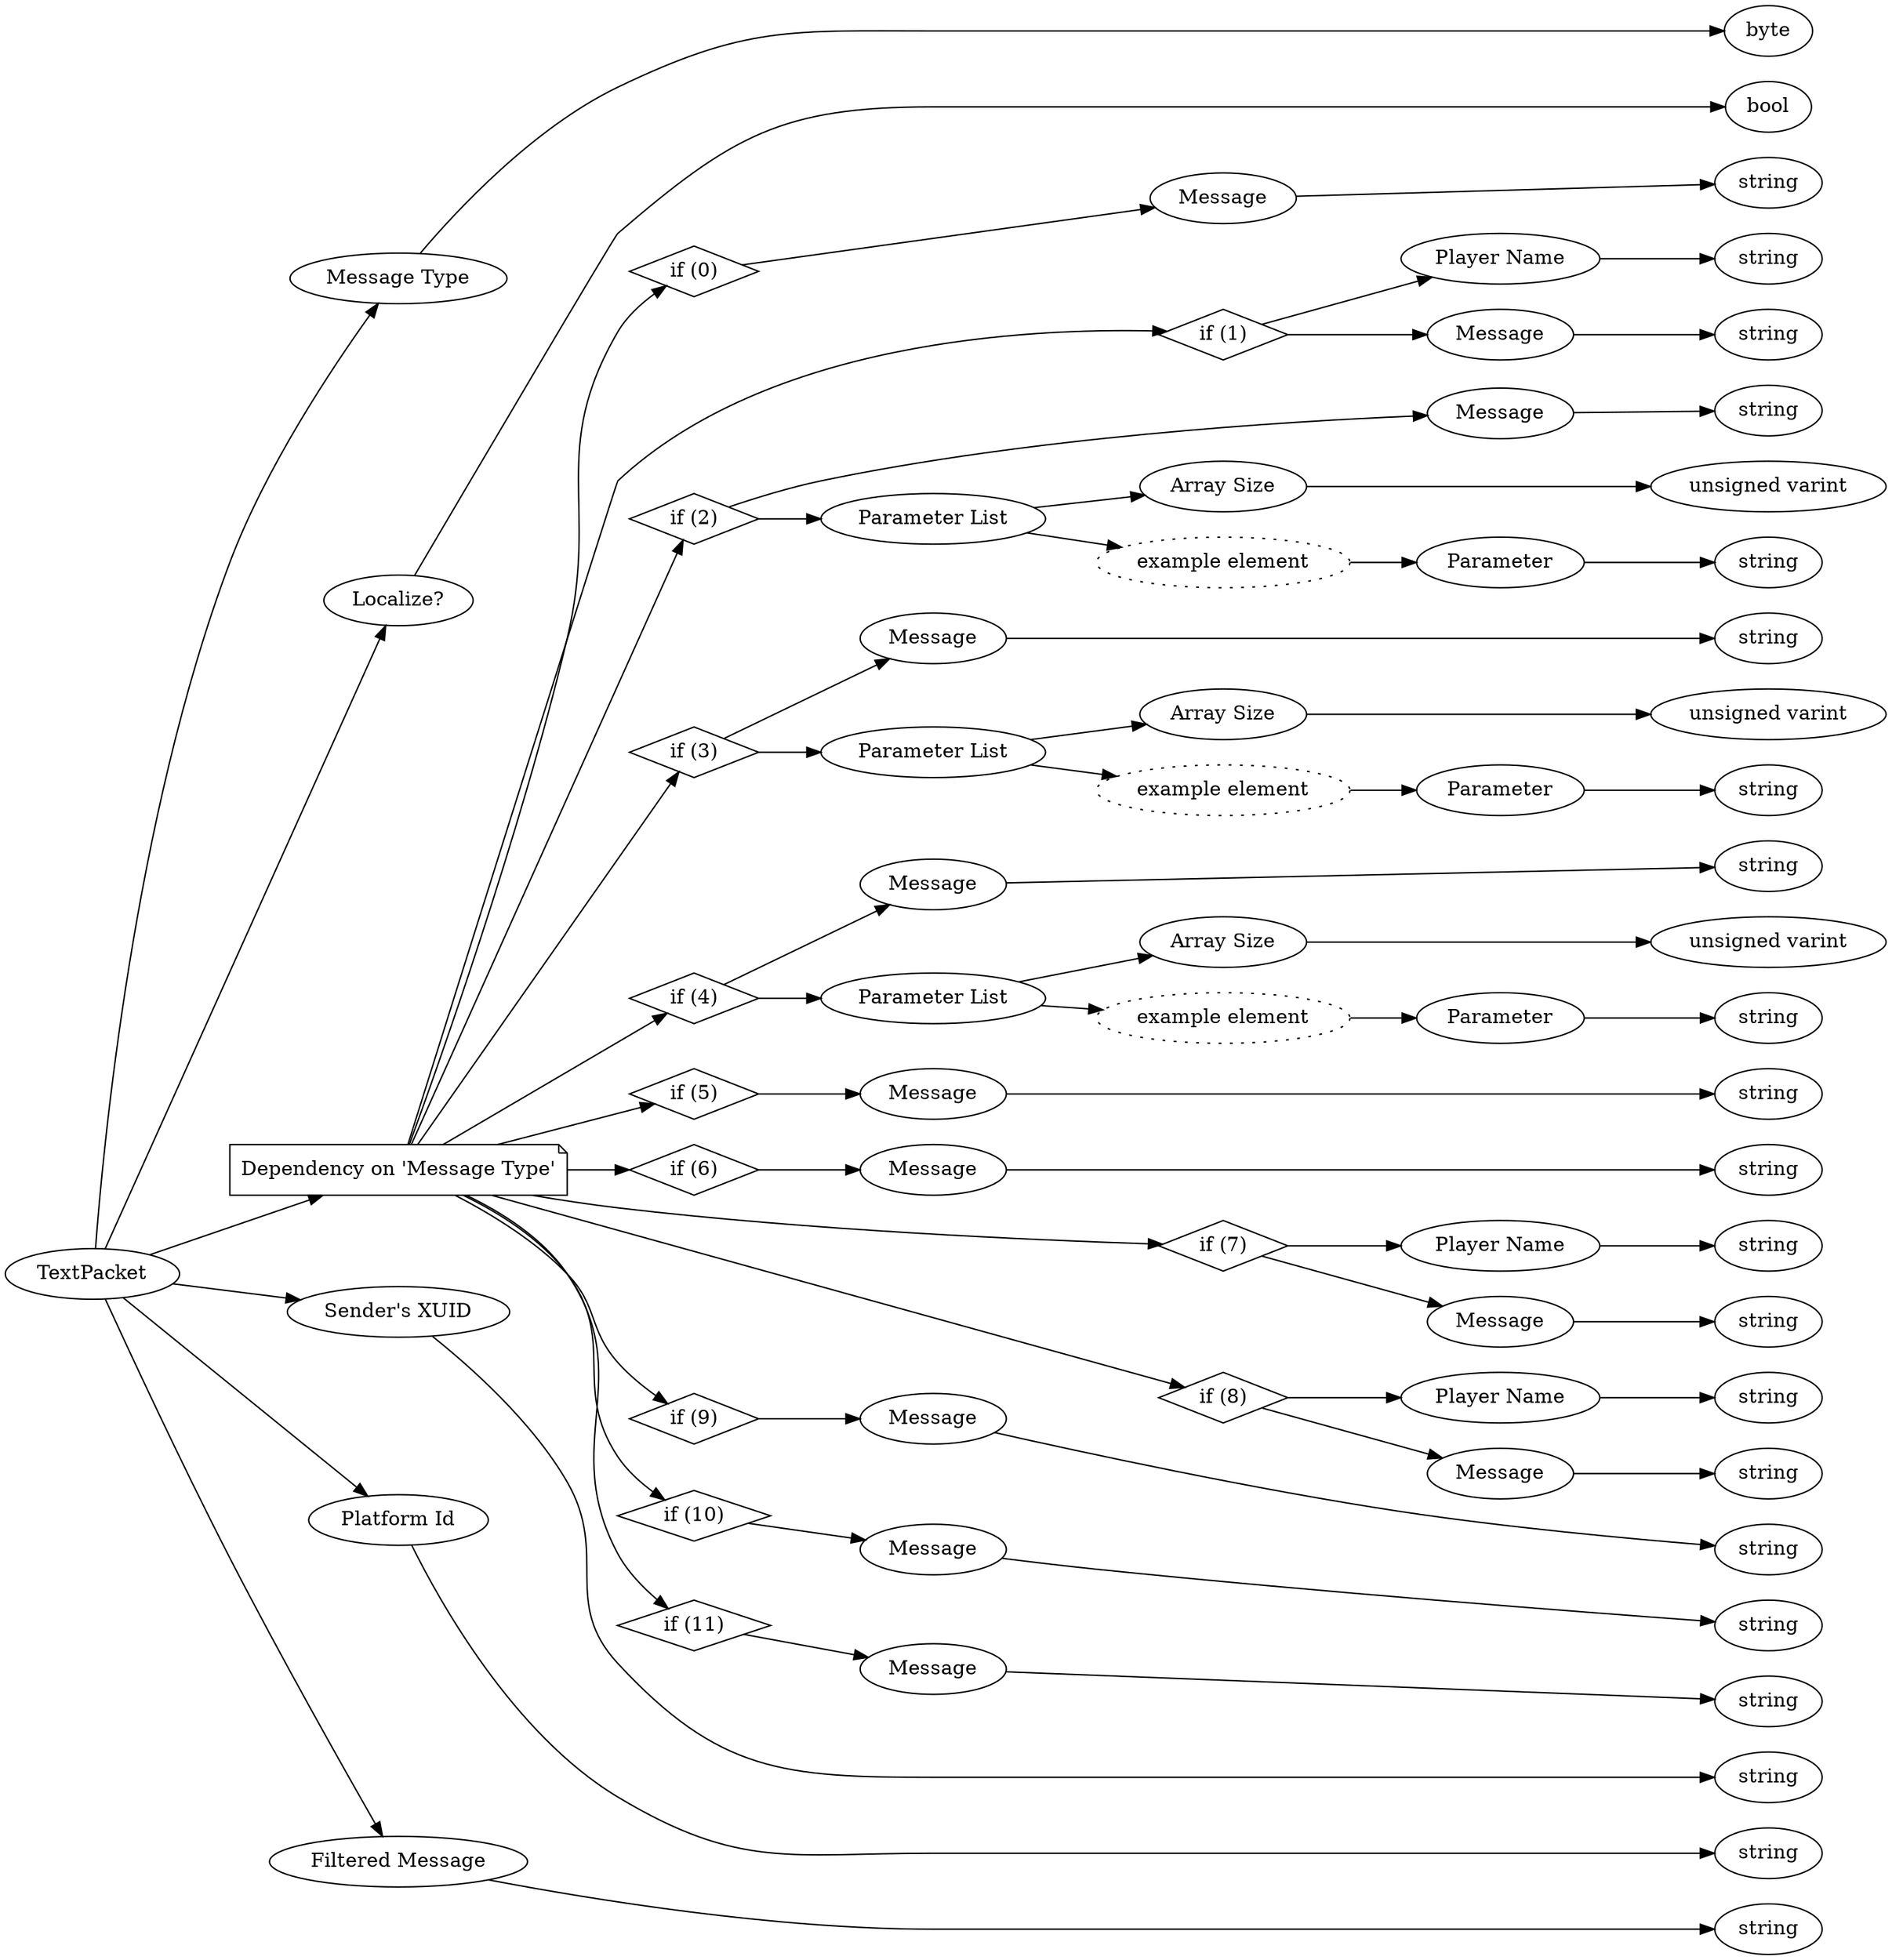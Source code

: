 digraph "TextPacket" {
rankdir = LR
0
0 -> 1
1 -> 2
0 -> 3
3 -> 4
0 -> 5
5 -> 6
6 -> 7
7 -> 8
5 -> 9
9 -> 10
10 -> 11
9 -> 12
12 -> 13
5 -> 14
14 -> 15
15 -> 16
14 -> 17
17 -> 18
18 -> 19
17 -> 20
20 -> 21
21 -> 22
5 -> 23
23 -> 24
24 -> 25
23 -> 26
26 -> 27
27 -> 28
26 -> 29
29 -> 30
30 -> 31
5 -> 32
32 -> 33
33 -> 34
32 -> 35
35 -> 36
36 -> 37
35 -> 38
38 -> 39
39 -> 40
5 -> 41
41 -> 42
42 -> 43
5 -> 44
44 -> 45
45 -> 46
5 -> 47
47 -> 48
48 -> 49
47 -> 50
50 -> 51
5 -> 52
52 -> 53
53 -> 54
52 -> 55
55 -> 56
5 -> 57
57 -> 58
58 -> 59
5 -> 60
60 -> 61
61 -> 62
5 -> 63
63 -> 64
64 -> 65
0 -> 66
66 -> 67
0 -> 68
68 -> 69
0 -> 70
70 -> 71

0 [label="TextPacket",comment="name: \"TextPacket\", typeName: \"\", id: 0, branchId: 9, recurseId: -1, attributes: 0, notes: \"\""];
1 [label="Message Type",comment="name: \"Message Type\", typeName: \"\", id: 1, branchId: 0, recurseId: -1, attributes: 0, notes: \"\""];
2 [label="byte",comment="name: \"byte\", typeName: \"\", id: 2, branchId: 0, recurseId: -1, attributes: 512, notes: \"\""];
3 [label="Localize?",comment="name: \"Localize?\", typeName: \"\", id: 3, branchId: 0, recurseId: -1, attributes: 0, notes: \"\""];
4 [label="bool",comment="name: \"bool\", typeName: \"\", id: 4, branchId: 0, recurseId: -1, attributes: 512, notes: \"\""];
5 [label="Dependency on 'Message Type'",shape=note,comment="name: \"Dependency on 'Message Type'\", typeName: \"\", id: 5, branchId: 0, recurseId: -1, attributes: 2, notes: \"\""];
6 [label="if (0)",shape=diamond,comment="name: \"if (0)\", typeName: \"\", id: 6, branchId: 0, recurseId: -1, attributes: 4, notes: \"\""];
7 [label="Message",comment="name: \"Message\", typeName: \"\", id: 7, branchId: 0, recurseId: -1, attributes: 0, notes: \"\""];
8 [label="string",comment="name: \"string\", typeName: \"\", id: 8, branchId: 0, recurseId: -1, attributes: 512, notes: \"\""];
9 [label="if (1)",shape=diamond,comment="name: \"if (1)\", typeName: \"\", id: 9, branchId: 1, recurseId: -1, attributes: 4, notes: \"\""];
10 [label="Player Name",comment="name: \"Player Name\", typeName: \"\", id: 10, branchId: 0, recurseId: -1, attributes: 0, notes: \"\""];
11 [label="string",comment="name: \"string\", typeName: \"\", id: 11, branchId: 0, recurseId: -1, attributes: 512, notes: \"\""];
12 [label="Message",comment="name: \"Message\", typeName: \"\", id: 12, branchId: 0, recurseId: -1, attributes: 0, notes: \"\""];
13 [label="string",comment="name: \"string\", typeName: \"\", id: 13, branchId: 0, recurseId: -1, attributes: 512, notes: \"\""];
14 [label="if (2)",shape=diamond,comment="name: \"if (2)\", typeName: \"\", id: 14, branchId: 2, recurseId: -1, attributes: 4, notes: \"\""];
15 [label="Message",comment="name: \"Message\", typeName: \"\", id: 15, branchId: 0, recurseId: -1, attributes: 0, notes: \"\""];
16 [label="string",comment="name: \"string\", typeName: \"\", id: 16, branchId: 0, recurseId: -1, attributes: 512, notes: \"\""];
17 [label="Parameter List",comment="name: \"Parameter List\", typeName: \"\", id: 17, branchId: 0, recurseId: -1, attributes: 8, notes: \"\""];
18 [label="Array Size",comment="name: \"Array Size\", typeName: \"\", id: 18, branchId: 0, recurseId: -1, attributes: 0, notes: \"\""];
19 [label="unsigned varint",comment="name: \"unsigned varint\", typeName: \"\", id: 19, branchId: 0, recurseId: -1, attributes: 512, notes: \"\""];
20 [label="example element",style=dotted,comment="name: \"example element\", typeName: \"\", id: 20, branchId: 0, recurseId: -1, attributes: 16, notes: \"\""];
21 [label="Parameter",comment="name: \"Parameter\", typeName: \"\", id: 21, branchId: 0, recurseId: -1, attributes: 0, notes: \"\""];
22 [label="string",comment="name: \"string\", typeName: \"\", id: 22, branchId: 0, recurseId: -1, attributes: 512, notes: \"\""];
23 [label="if (3)",shape=diamond,comment="name: \"if (3)\", typeName: \"\", id: 23, branchId: 3, recurseId: -1, attributes: 4, notes: \"\""];
24 [label="Message",comment="name: \"Message\", typeName: \"\", id: 24, branchId: 0, recurseId: -1, attributes: 0, notes: \"\""];
25 [label="string",comment="name: \"string\", typeName: \"\", id: 25, branchId: 0, recurseId: -1, attributes: 512, notes: \"\""];
26 [label="Parameter List",comment="name: \"Parameter List\", typeName: \"\", id: 26, branchId: 0, recurseId: -1, attributes: 8, notes: \"\""];
27 [label="Array Size",comment="name: \"Array Size\", typeName: \"\", id: 27, branchId: 0, recurseId: -1, attributes: 0, notes: \"\""];
28 [label="unsigned varint",comment="name: \"unsigned varint\", typeName: \"\", id: 28, branchId: 0, recurseId: -1, attributes: 512, notes: \"\""];
29 [label="example element",style=dotted,comment="name: \"example element\", typeName: \"\", id: 29, branchId: 0, recurseId: -1, attributes: 16, notes: \"\""];
30 [label="Parameter",comment="name: \"Parameter\", typeName: \"\", id: 30, branchId: 0, recurseId: -1, attributes: 0, notes: \"\""];
31 [label="string",comment="name: \"string\", typeName: \"\", id: 31, branchId: 0, recurseId: -1, attributes: 512, notes: \"\""];
32 [label="if (4)",shape=diamond,comment="name: \"if (4)\", typeName: \"\", id: 32, branchId: 4, recurseId: -1, attributes: 4, notes: \"\""];
33 [label="Message",comment="name: \"Message\", typeName: \"\", id: 33, branchId: 0, recurseId: -1, attributes: 0, notes: \"\""];
34 [label="string",comment="name: \"string\", typeName: \"\", id: 34, branchId: 0, recurseId: -1, attributes: 512, notes: \"\""];
35 [label="Parameter List",comment="name: \"Parameter List\", typeName: \"\", id: 35, branchId: 0, recurseId: -1, attributes: 8, notes: \"\""];
36 [label="Array Size",comment="name: \"Array Size\", typeName: \"\", id: 36, branchId: 0, recurseId: -1, attributes: 0, notes: \"\""];
37 [label="unsigned varint",comment="name: \"unsigned varint\", typeName: \"\", id: 37, branchId: 0, recurseId: -1, attributes: 512, notes: \"\""];
38 [label="example element",style=dotted,comment="name: \"example element\", typeName: \"\", id: 38, branchId: 0, recurseId: -1, attributes: 16, notes: \"\""];
39 [label="Parameter",comment="name: \"Parameter\", typeName: \"\", id: 39, branchId: 0, recurseId: -1, attributes: 0, notes: \"\""];
40 [label="string",comment="name: \"string\", typeName: \"\", id: 40, branchId: 0, recurseId: -1, attributes: 512, notes: \"\""];
41 [label="if (5)",shape=diamond,comment="name: \"if (5)\", typeName: \"\", id: 41, branchId: 5, recurseId: -1, attributes: 4, notes: \"\""];
42 [label="Message",comment="name: \"Message\", typeName: \"\", id: 42, branchId: 0, recurseId: -1, attributes: 0, notes: \"\""];
43 [label="string",comment="name: \"string\", typeName: \"\", id: 43, branchId: 0, recurseId: -1, attributes: 512, notes: \"\""];
44 [label="if (6)",shape=diamond,comment="name: \"if (6)\", typeName: \"\", id: 44, branchId: 6, recurseId: -1, attributes: 4, notes: \"\""];
45 [label="Message",comment="name: \"Message\", typeName: \"\", id: 45, branchId: 0, recurseId: -1, attributes: 0, notes: \"\""];
46 [label="string",comment="name: \"string\", typeName: \"\", id: 46, branchId: 0, recurseId: -1, attributes: 512, notes: \"\""];
47 [label="if (7)",shape=diamond,comment="name: \"if (7)\", typeName: \"\", id: 47, branchId: 7, recurseId: -1, attributes: 4, notes: \"\""];
48 [label="Player Name",comment="name: \"Player Name\", typeName: \"\", id: 48, branchId: 0, recurseId: -1, attributes: 0, notes: \"\""];
49 [label="string",comment="name: \"string\", typeName: \"\", id: 49, branchId: 0, recurseId: -1, attributes: 512, notes: \"\""];
50 [label="Message",comment="name: \"Message\", typeName: \"\", id: 50, branchId: 0, recurseId: -1, attributes: 0, notes: \"\""];
51 [label="string",comment="name: \"string\", typeName: \"\", id: 51, branchId: 0, recurseId: -1, attributes: 512, notes: \"\""];
52 [label="if (8)",shape=diamond,comment="name: \"if (8)\", typeName: \"\", id: 52, branchId: 8, recurseId: -1, attributes: 4, notes: \"\""];
53 [label="Player Name",comment="name: \"Player Name\", typeName: \"\", id: 53, branchId: 0, recurseId: -1, attributes: 0, notes: \"\""];
54 [label="string",comment="name: \"string\", typeName: \"\", id: 54, branchId: 0, recurseId: -1, attributes: 512, notes: \"\""];
55 [label="Message",comment="name: \"Message\", typeName: \"\", id: 55, branchId: 0, recurseId: -1, attributes: 0, notes: \"\""];
56 [label="string",comment="name: \"string\", typeName: \"\", id: 56, branchId: 0, recurseId: -1, attributes: 512, notes: \"\""];
57 [label="if (9)",shape=diamond,comment="name: \"if (9)\", typeName: \"\", id: 57, branchId: 9, recurseId: -1, attributes: 4, notes: \"\""];
58 [label="Message",comment="name: \"Message\", typeName: \"\", id: 58, branchId: 0, recurseId: -1, attributes: 0, notes: \"\""];
59 [label="string",comment="name: \"string\", typeName: \"\", id: 59, branchId: 0, recurseId: -1, attributes: 512, notes: \"\""];
60 [label="if (10)",shape=diamond,comment="name: \"if (10)\", typeName: \"\", id: 60, branchId: 10, recurseId: -1, attributes: 4, notes: \"\""];
61 [label="Message",comment="name: \"Message\", typeName: \"\", id: 61, branchId: 0, recurseId: -1, attributes: 0, notes: \"\""];
62 [label="string",comment="name: \"string\", typeName: \"\", id: 62, branchId: 0, recurseId: -1, attributes: 512, notes: \"\""];
63 [label="if (11)",shape=diamond,comment="name: \"if (11)\", typeName: \"\", id: 63, branchId: 11, recurseId: -1, attributes: 4, notes: \"\""];
64 [label="Message",comment="name: \"Message\", typeName: \"\", id: 64, branchId: 0, recurseId: -1, attributes: 0, notes: \"\""];
65 [label="string",comment="name: \"string\", typeName: \"\", id: 65, branchId: 0, recurseId: -1, attributes: 512, notes: \"\""];
66 [label="Sender's XUID",comment="name: \"Sender's XUID\", typeName: \"\", id: 66, branchId: 0, recurseId: -1, attributes: 0, notes: \"\""];
67 [label="string",comment="name: \"string\", typeName: \"\", id: 67, branchId: 0, recurseId: -1, attributes: 512, notes: \"\""];
68 [label="Platform Id",comment="name: \"Platform Id\", typeName: \"\", id: 68, branchId: 0, recurseId: -1, attributes: 0, notes: \"\""];
69 [label="string",comment="name: \"string\", typeName: \"\", id: 69, branchId: 0, recurseId: -1, attributes: 512, notes: \"\""];
70 [label="Filtered Message",comment="name: \"Filtered Message\", typeName: \"\", id: 70, branchId: 0, recurseId: -1, attributes: 0, notes: \"\""];
71 [label="string",comment="name: \"string\", typeName: \"\", id: 71, branchId: 0, recurseId: -1, attributes: 512, notes: \"\""];
{ rank = max;2;4;8;11;13;16;19;22;25;28;31;34;37;40;43;46;49;51;54;56;59;62;65;67;69;71}

}
